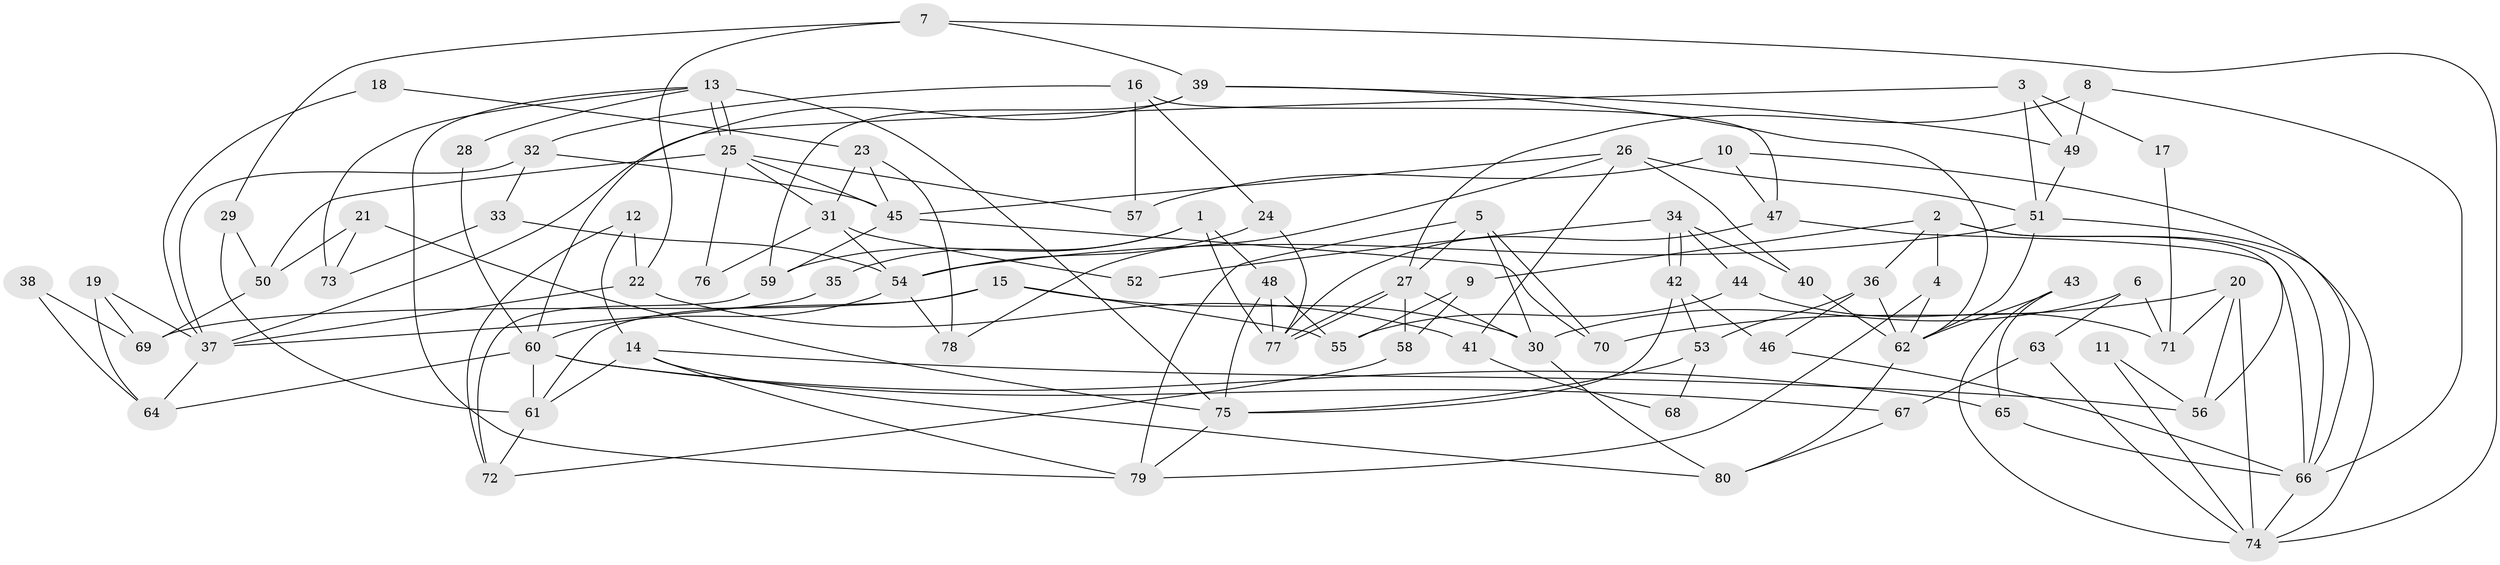 // coarse degree distribution, {4: 0.22916666666666666, 6: 0.16666666666666666, 3: 0.20833333333333334, 5: 0.125, 8: 0.020833333333333332, 7: 0.14583333333333334, 9: 0.0625, 2: 0.041666666666666664}
// Generated by graph-tools (version 1.1) at 2025/52/02/27/25 19:52:06]
// undirected, 80 vertices, 160 edges
graph export_dot {
graph [start="1"]
  node [color=gray90,style=filled];
  1;
  2;
  3;
  4;
  5;
  6;
  7;
  8;
  9;
  10;
  11;
  12;
  13;
  14;
  15;
  16;
  17;
  18;
  19;
  20;
  21;
  22;
  23;
  24;
  25;
  26;
  27;
  28;
  29;
  30;
  31;
  32;
  33;
  34;
  35;
  36;
  37;
  38;
  39;
  40;
  41;
  42;
  43;
  44;
  45;
  46;
  47;
  48;
  49;
  50;
  51;
  52;
  53;
  54;
  55;
  56;
  57;
  58;
  59;
  60;
  61;
  62;
  63;
  64;
  65;
  66;
  67;
  68;
  69;
  70;
  71;
  72;
  73;
  74;
  75;
  76;
  77;
  78;
  79;
  80;
  1 -- 48;
  1 -- 77;
  1 -- 35;
  1 -- 59;
  2 -- 36;
  2 -- 4;
  2 -- 9;
  2 -- 56;
  2 -- 66;
  3 -- 37;
  3 -- 49;
  3 -- 17;
  3 -- 51;
  4 -- 62;
  4 -- 79;
  5 -- 30;
  5 -- 27;
  5 -- 70;
  5 -- 79;
  6 -- 71;
  6 -- 30;
  6 -- 63;
  7 -- 39;
  7 -- 22;
  7 -- 29;
  7 -- 74;
  8 -- 27;
  8 -- 49;
  8 -- 66;
  9 -- 58;
  9 -- 55;
  10 -- 66;
  10 -- 57;
  10 -- 47;
  11 -- 74;
  11 -- 56;
  12 -- 72;
  12 -- 14;
  12 -- 22;
  13 -- 79;
  13 -- 25;
  13 -- 25;
  13 -- 28;
  13 -- 73;
  13 -- 75;
  14 -- 56;
  14 -- 79;
  14 -- 61;
  14 -- 80;
  15 -- 55;
  15 -- 61;
  15 -- 30;
  15 -- 69;
  16 -- 32;
  16 -- 47;
  16 -- 24;
  16 -- 57;
  17 -- 71;
  18 -- 23;
  18 -- 37;
  19 -- 64;
  19 -- 69;
  19 -- 37;
  20 -- 70;
  20 -- 74;
  20 -- 56;
  20 -- 71;
  21 -- 75;
  21 -- 50;
  21 -- 73;
  22 -- 37;
  22 -- 41;
  23 -- 78;
  23 -- 31;
  23 -- 45;
  24 -- 77;
  24 -- 54;
  25 -- 45;
  25 -- 31;
  25 -- 50;
  25 -- 57;
  25 -- 76;
  26 -- 45;
  26 -- 51;
  26 -- 40;
  26 -- 41;
  26 -- 78;
  27 -- 77;
  27 -- 77;
  27 -- 30;
  27 -- 58;
  28 -- 60;
  29 -- 61;
  29 -- 50;
  30 -- 80;
  31 -- 54;
  31 -- 52;
  31 -- 76;
  32 -- 33;
  32 -- 45;
  32 -- 37;
  33 -- 54;
  33 -- 73;
  34 -- 42;
  34 -- 42;
  34 -- 40;
  34 -- 44;
  34 -- 52;
  35 -- 37;
  36 -- 62;
  36 -- 46;
  36 -- 53;
  37 -- 64;
  38 -- 64;
  38 -- 69;
  39 -- 62;
  39 -- 60;
  39 -- 49;
  39 -- 59;
  40 -- 62;
  41 -- 68;
  42 -- 53;
  42 -- 46;
  42 -- 75;
  43 -- 74;
  43 -- 62;
  43 -- 65;
  44 -- 55;
  44 -- 71;
  45 -- 59;
  45 -- 70;
  46 -- 66;
  47 -- 66;
  47 -- 77;
  48 -- 77;
  48 -- 75;
  48 -- 55;
  49 -- 51;
  50 -- 69;
  51 -- 74;
  51 -- 54;
  51 -- 62;
  53 -- 75;
  53 -- 68;
  54 -- 60;
  54 -- 78;
  58 -- 72;
  59 -- 72;
  60 -- 65;
  60 -- 61;
  60 -- 64;
  60 -- 67;
  61 -- 72;
  62 -- 80;
  63 -- 74;
  63 -- 67;
  65 -- 66;
  66 -- 74;
  67 -- 80;
  75 -- 79;
}
